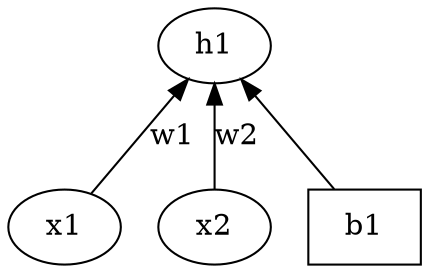 digraph G {
	rankdir=BT;
	x1 -> h1 [label="w1"];
	x2 -> h1 [label="w2"];
	b1[shape="box"]
	b1 -> h1;
}
